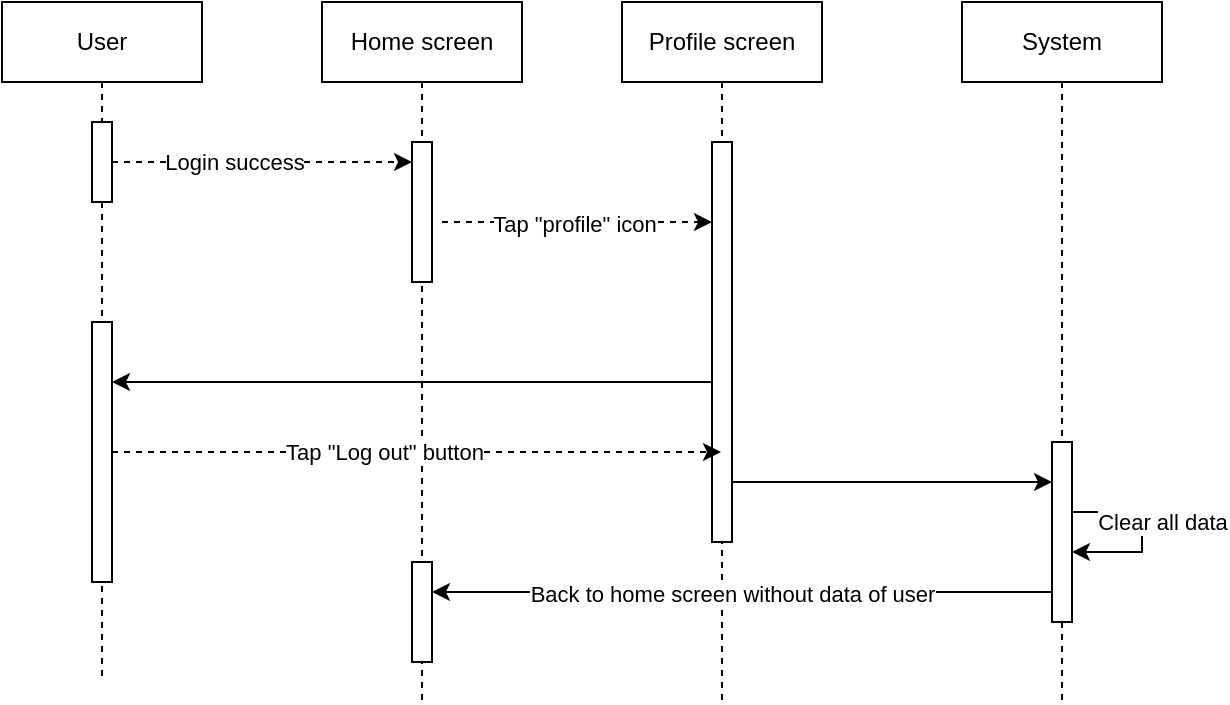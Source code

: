 <mxfile version="22.0.2" type="device">
  <diagram name="Page-1" id="Y9GMYYG4Jtd6fJmzd0QG">
    <mxGraphModel dx="989" dy="589" grid="1" gridSize="10" guides="1" tooltips="1" connect="1" arrows="1" fold="1" page="1" pageScale="1" pageWidth="850" pageHeight="1100" math="0" shadow="0">
      <root>
        <mxCell id="0" />
        <mxCell id="1" parent="0" />
        <mxCell id="tXInPM_QUWR-3dPYz2dm-2" value="User" style="shape=umlLifeline;perimeter=lifelinePerimeter;whiteSpace=wrap;html=1;container=0;dropTarget=0;collapsible=0;recursiveResize=0;outlineConnect=0;portConstraint=eastwest;newEdgeStyle={&quot;edgeStyle&quot;:&quot;elbowEdgeStyle&quot;,&quot;elbow&quot;:&quot;vertical&quot;,&quot;curved&quot;:0,&quot;rounded&quot;:0};" vertex="1" parent="1">
          <mxGeometry x="140" y="80" width="100" height="340" as="geometry" />
        </mxCell>
        <mxCell id="tXInPM_QUWR-3dPYz2dm-3" value="" style="html=1;points=[];perimeter=orthogonalPerimeter;outlineConnect=0;targetShapes=umlLifeline;portConstraint=eastwest;newEdgeStyle={&quot;edgeStyle&quot;:&quot;elbowEdgeStyle&quot;,&quot;elbow&quot;:&quot;vertical&quot;,&quot;curved&quot;:0,&quot;rounded&quot;:0};" vertex="1" parent="tXInPM_QUWR-3dPYz2dm-2">
          <mxGeometry x="45" y="60" width="10" height="40" as="geometry" />
        </mxCell>
        <mxCell id="tXInPM_QUWR-3dPYz2dm-4" value="" style="html=1;points=[];perimeter=orthogonalPerimeter;outlineConnect=0;targetShapes=umlLifeline;portConstraint=eastwest;newEdgeStyle={&quot;edgeStyle&quot;:&quot;elbowEdgeStyle&quot;,&quot;elbow&quot;:&quot;vertical&quot;,&quot;curved&quot;:0,&quot;rounded&quot;:0};" vertex="1" parent="tXInPM_QUWR-3dPYz2dm-2">
          <mxGeometry x="45" y="160" width="10" height="130" as="geometry" />
        </mxCell>
        <mxCell id="tXInPM_QUWR-3dPYz2dm-6" value="Home screen" style="shape=umlLifeline;perimeter=lifelinePerimeter;whiteSpace=wrap;html=1;container=0;dropTarget=0;collapsible=0;recursiveResize=0;outlineConnect=0;portConstraint=eastwest;newEdgeStyle={&quot;edgeStyle&quot;:&quot;elbowEdgeStyle&quot;,&quot;elbow&quot;:&quot;vertical&quot;,&quot;curved&quot;:0,&quot;rounded&quot;:0};" vertex="1" parent="1">
          <mxGeometry x="300" y="80" width="100" height="350" as="geometry" />
        </mxCell>
        <mxCell id="tXInPM_QUWR-3dPYz2dm-7" value="" style="html=1;points=[];perimeter=orthogonalPerimeter;outlineConnect=0;targetShapes=umlLifeline;portConstraint=eastwest;newEdgeStyle={&quot;edgeStyle&quot;:&quot;elbowEdgeStyle&quot;,&quot;elbow&quot;:&quot;vertical&quot;,&quot;curved&quot;:0,&quot;rounded&quot;:0};" vertex="1" parent="tXInPM_QUWR-3dPYz2dm-6">
          <mxGeometry x="45" y="70" width="10" height="70" as="geometry" />
        </mxCell>
        <mxCell id="tXInPM_QUWR-3dPYz2dm-58" value="" style="html=1;points=[];perimeter=orthogonalPerimeter;outlineConnect=0;targetShapes=umlLifeline;portConstraint=eastwest;newEdgeStyle={&quot;edgeStyle&quot;:&quot;elbowEdgeStyle&quot;,&quot;elbow&quot;:&quot;vertical&quot;,&quot;curved&quot;:0,&quot;rounded&quot;:0};" vertex="1" parent="tXInPM_QUWR-3dPYz2dm-6">
          <mxGeometry x="45" y="280" width="10" height="50" as="geometry" />
        </mxCell>
        <mxCell id="tXInPM_QUWR-3dPYz2dm-9" value="System" style="shape=umlLifeline;perimeter=lifelinePerimeter;whiteSpace=wrap;html=1;container=0;dropTarget=0;collapsible=0;recursiveResize=0;outlineConnect=0;portConstraint=eastwest;newEdgeStyle={&quot;edgeStyle&quot;:&quot;elbowEdgeStyle&quot;,&quot;elbow&quot;:&quot;vertical&quot;,&quot;curved&quot;:0,&quot;rounded&quot;:0};" vertex="1" parent="1">
          <mxGeometry x="620" y="80" width="100" height="350" as="geometry" />
        </mxCell>
        <mxCell id="tXInPM_QUWR-3dPYz2dm-10" value="" style="html=1;points=[];perimeter=orthogonalPerimeter;outlineConnect=0;targetShapes=umlLifeline;portConstraint=eastwest;newEdgeStyle={&quot;edgeStyle&quot;:&quot;elbowEdgeStyle&quot;,&quot;elbow&quot;:&quot;vertical&quot;,&quot;curved&quot;:0,&quot;rounded&quot;:0};" vertex="1" parent="tXInPM_QUWR-3dPYz2dm-9">
          <mxGeometry x="45" y="220" width="10" height="90" as="geometry" />
        </mxCell>
        <mxCell id="tXInPM_QUWR-3dPYz2dm-46" style="edgeStyle=elbowEdgeStyle;rounded=0;orthogonalLoop=1;jettySize=auto;html=1;elbow=vertical;curved=0;" edge="1" parent="tXInPM_QUWR-3dPYz2dm-9" source="tXInPM_QUWR-3dPYz2dm-10" target="tXInPM_QUWR-3dPYz2dm-10">
          <mxGeometry relative="1" as="geometry">
            <Array as="points">
              <mxPoint x="90" y="265" />
            </Array>
          </mxGeometry>
        </mxCell>
        <mxCell id="tXInPM_QUWR-3dPYz2dm-47" value="Clear all data" style="edgeLabel;html=1;align=center;verticalAlign=middle;resizable=0;points=[];" vertex="1" connectable="0" parent="tXInPM_QUWR-3dPYz2dm-46">
          <mxGeometry x="-0.112" y="1" relative="1" as="geometry">
            <mxPoint x="9" as="offset" />
          </mxGeometry>
        </mxCell>
        <mxCell id="tXInPM_QUWR-3dPYz2dm-32" value="Profile screen" style="shape=umlLifeline;perimeter=lifelinePerimeter;whiteSpace=wrap;html=1;container=0;dropTarget=0;collapsible=0;recursiveResize=0;outlineConnect=0;portConstraint=eastwest;newEdgeStyle={&quot;edgeStyle&quot;:&quot;elbowEdgeStyle&quot;,&quot;elbow&quot;:&quot;vertical&quot;,&quot;curved&quot;:0,&quot;rounded&quot;:0};" vertex="1" parent="1">
          <mxGeometry x="450" y="80" width="100" height="350" as="geometry" />
        </mxCell>
        <mxCell id="tXInPM_QUWR-3dPYz2dm-33" value="" style="html=1;points=[];perimeter=orthogonalPerimeter;outlineConnect=0;targetShapes=umlLifeline;portConstraint=eastwest;newEdgeStyle={&quot;edgeStyle&quot;:&quot;elbowEdgeStyle&quot;,&quot;elbow&quot;:&quot;vertical&quot;,&quot;curved&quot;:0,&quot;rounded&quot;:0};" vertex="1" parent="tXInPM_QUWR-3dPYz2dm-32">
          <mxGeometry x="45" y="70" width="10" height="200" as="geometry" />
        </mxCell>
        <mxCell id="tXInPM_QUWR-3dPYz2dm-35" style="edgeStyle=elbowEdgeStyle;rounded=0;orthogonalLoop=1;jettySize=auto;html=1;elbow=vertical;curved=0;dashed=1;" edge="1" parent="1" source="tXInPM_QUWR-3dPYz2dm-3" target="tXInPM_QUWR-3dPYz2dm-7">
          <mxGeometry relative="1" as="geometry">
            <mxPoint x="350" y="160" as="targetPoint" />
            <Array as="points">
              <mxPoint x="340" y="160" />
            </Array>
          </mxGeometry>
        </mxCell>
        <mxCell id="tXInPM_QUWR-3dPYz2dm-36" value="Login success" style="edgeLabel;html=1;align=center;verticalAlign=middle;resizable=0;points=[];" vertex="1" connectable="0" parent="tXInPM_QUWR-3dPYz2dm-35">
          <mxGeometry x="-0.195" relative="1" as="geometry">
            <mxPoint as="offset" />
          </mxGeometry>
        </mxCell>
        <mxCell id="tXInPM_QUWR-3dPYz2dm-37" style="edgeStyle=elbowEdgeStyle;rounded=0;orthogonalLoop=1;jettySize=auto;html=1;elbow=vertical;curved=0;dashed=1;" edge="1" parent="1" target="tXInPM_QUWR-3dPYz2dm-33">
          <mxGeometry relative="1" as="geometry">
            <mxPoint x="360" y="190" as="sourcePoint" />
            <mxPoint x="490" y="190" as="targetPoint" />
          </mxGeometry>
        </mxCell>
        <mxCell id="tXInPM_QUWR-3dPYz2dm-38" value="Tap &quot;profile&quot; icon" style="edgeLabel;html=1;align=center;verticalAlign=middle;resizable=0;points=[];" vertex="1" connectable="0" parent="tXInPM_QUWR-3dPYz2dm-37">
          <mxGeometry x="0.216" y="-1" relative="1" as="geometry">
            <mxPoint x="-16" as="offset" />
          </mxGeometry>
        </mxCell>
        <mxCell id="tXInPM_QUWR-3dPYz2dm-41" style="edgeStyle=elbowEdgeStyle;rounded=0;orthogonalLoop=1;jettySize=auto;html=1;elbow=vertical;curved=0;" edge="1" parent="1">
          <mxGeometry relative="1" as="geometry">
            <mxPoint x="495.0" y="270.003" as="sourcePoint" />
            <mxPoint x="195" y="270.003" as="targetPoint" />
          </mxGeometry>
        </mxCell>
        <mxCell id="tXInPM_QUWR-3dPYz2dm-42" style="edgeStyle=elbowEdgeStyle;rounded=0;orthogonalLoop=1;jettySize=auto;html=1;elbow=vertical;curved=0;dashed=1;" edge="1" parent="1" source="tXInPM_QUWR-3dPYz2dm-4" target="tXInPM_QUWR-3dPYz2dm-32">
          <mxGeometry relative="1" as="geometry" />
        </mxCell>
        <mxCell id="tXInPM_QUWR-3dPYz2dm-44" value="Tap &quot;Log out&quot; button" style="edgeLabel;html=1;align=center;verticalAlign=middle;resizable=0;points=[];" vertex="1" connectable="0" parent="tXInPM_QUWR-3dPYz2dm-42">
          <mxGeometry x="-0.229" y="-1" relative="1" as="geometry">
            <mxPoint x="18" y="-1" as="offset" />
          </mxGeometry>
        </mxCell>
        <mxCell id="tXInPM_QUWR-3dPYz2dm-45" style="edgeStyle=elbowEdgeStyle;rounded=0;orthogonalLoop=1;jettySize=auto;html=1;elbow=vertical;curved=0;" edge="1" parent="1" target="tXInPM_QUWR-3dPYz2dm-10">
          <mxGeometry relative="1" as="geometry">
            <mxPoint x="505.0" y="320.003" as="sourcePoint" />
            <mxPoint x="660" y="320" as="targetPoint" />
          </mxGeometry>
        </mxCell>
        <mxCell id="tXInPM_QUWR-3dPYz2dm-48" style="edgeStyle=elbowEdgeStyle;rounded=0;orthogonalLoop=1;jettySize=auto;html=1;elbow=vertical;curved=0;" edge="1" parent="1" source="tXInPM_QUWR-3dPYz2dm-10" target="tXInPM_QUWR-3dPYz2dm-58">
          <mxGeometry relative="1" as="geometry">
            <mxPoint x="360" y="390" as="targetPoint" />
          </mxGeometry>
        </mxCell>
        <mxCell id="tXInPM_QUWR-3dPYz2dm-59" value="Back to home screen without data of user" style="edgeLabel;html=1;align=center;verticalAlign=middle;resizable=0;points=[];" vertex="1" connectable="0" parent="tXInPM_QUWR-3dPYz2dm-48">
          <mxGeometry x="0.59" y="1" relative="1" as="geometry">
            <mxPoint x="86" as="offset" />
          </mxGeometry>
        </mxCell>
      </root>
    </mxGraphModel>
  </diagram>
</mxfile>
